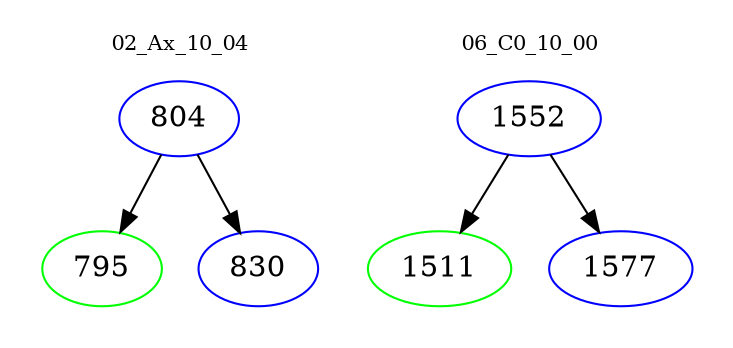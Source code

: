 digraph{
subgraph cluster_0 {
color = white
label = "02_Ax_10_04";
fontsize=10;
T0_804 [label="804", color="blue"]
T0_804 -> T0_795 [color="black"]
T0_795 [label="795", color="green"]
T0_804 -> T0_830 [color="black"]
T0_830 [label="830", color="blue"]
}
subgraph cluster_1 {
color = white
label = "06_C0_10_00";
fontsize=10;
T1_1552 [label="1552", color="blue"]
T1_1552 -> T1_1511 [color="black"]
T1_1511 [label="1511", color="green"]
T1_1552 -> T1_1577 [color="black"]
T1_1577 [label="1577", color="blue"]
}
}
